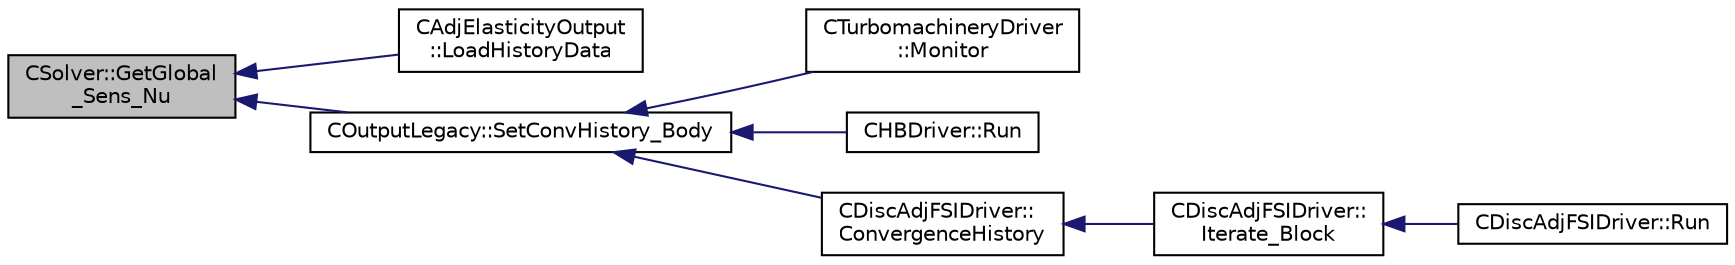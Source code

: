digraph "CSolver::GetGlobal_Sens_Nu"
{
  edge [fontname="Helvetica",fontsize="10",labelfontname="Helvetica",labelfontsize="10"];
  node [fontname="Helvetica",fontsize="10",shape=record];
  rankdir="LR";
  Node1506 [label="CSolver::GetGlobal\l_Sens_Nu",height=0.2,width=0.4,color="black", fillcolor="grey75", style="filled", fontcolor="black"];
  Node1506 -> Node1507 [dir="back",color="midnightblue",fontsize="10",style="solid",fontname="Helvetica"];
  Node1507 [label="CAdjElasticityOutput\l::LoadHistoryData",height=0.2,width=0.4,color="black", fillcolor="white", style="filled",URL="$class_c_adj_elasticity_output.html#a2d5c7ecbb41aa56b9fd72724bff78c2a",tooltip="Load the history output field values. "];
  Node1506 -> Node1508 [dir="back",color="midnightblue",fontsize="10",style="solid",fontname="Helvetica"];
  Node1508 [label="COutputLegacy::SetConvHistory_Body",height=0.2,width=0.4,color="black", fillcolor="white", style="filled",URL="$class_c_output_legacy.html#a217cc0d778a3828499189a9debee47c6",tooltip="Write the history file and the convergence on the screen for serial computations. ..."];
  Node1508 -> Node1509 [dir="back",color="midnightblue",fontsize="10",style="solid",fontname="Helvetica"];
  Node1509 [label="CTurbomachineryDriver\l::Monitor",height=0.2,width=0.4,color="black", fillcolor="white", style="filled",URL="$class_c_turbomachinery_driver.html#a41d7b50bbacef68eb5436293ebb2da4f",tooltip="Monitor the computation. "];
  Node1508 -> Node1510 [dir="back",color="midnightblue",fontsize="10",style="solid",fontname="Helvetica"];
  Node1510 [label="CHBDriver::Run",height=0.2,width=0.4,color="black", fillcolor="white", style="filled",URL="$class_c_h_b_driver.html#a98c0448a8e0404845ee54e25b62eaea9",tooltip="Run a single iteration of a Harmonic Balance problem. "];
  Node1508 -> Node1511 [dir="back",color="midnightblue",fontsize="10",style="solid",fontname="Helvetica"];
  Node1511 [label="CDiscAdjFSIDriver::\lConvergenceHistory",height=0.2,width=0.4,color="black", fillcolor="white", style="filled",URL="$class_c_disc_adj_f_s_i_driver.html#a139dfa2442613879f2b15f28a09c2bd5",tooltip="Output the convergence history. "];
  Node1511 -> Node1512 [dir="back",color="midnightblue",fontsize="10",style="solid",fontname="Helvetica"];
  Node1512 [label="CDiscAdjFSIDriver::\lIterate_Block",height=0.2,width=0.4,color="black", fillcolor="white", style="filled",URL="$class_c_disc_adj_f_s_i_driver.html#a84949f139fa795b7d34d6ff77e82eb5c",tooltip="Iterate a certain block for adjoint FSI - may be the whole set of variables or independent and subite..."];
  Node1512 -> Node1513 [dir="back",color="midnightblue",fontsize="10",style="solid",fontname="Helvetica"];
  Node1513 [label="CDiscAdjFSIDriver::Run",height=0.2,width=0.4,color="black", fillcolor="white", style="filled",URL="$class_c_disc_adj_f_s_i_driver.html#a2e965d6e9c4dcfc296077cae225cab21",tooltip="Run a Discrete Adjoint iteration for the FSI problem. "];
}
